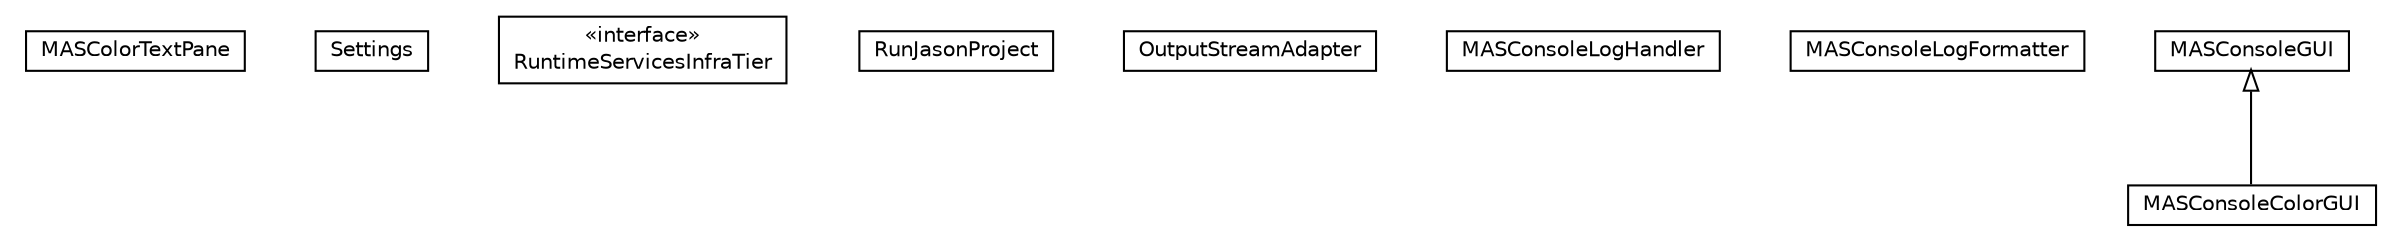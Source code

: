 #!/usr/local/bin/dot
#
# Class diagram 
# Generated by UMLGraph version R5_6 (http://www.umlgraph.org/)
#

digraph G {
	edge [fontname="Helvetica",fontsize=10,labelfontname="Helvetica",labelfontsize=10];
	node [fontname="Helvetica",fontsize=10,shape=plaintext];
	nodesep=0.25;
	ranksep=0.5;
	// jason.runtime.MASColorTextPane
	c6189 [label=<<table title="jason.runtime.MASColorTextPane" border="0" cellborder="1" cellspacing="0" cellpadding="2" port="p" href="./MASColorTextPane.html">
		<tr><td><table border="0" cellspacing="0" cellpadding="1">
<tr><td align="center" balign="center"> MASColorTextPane </td></tr>
		</table></td></tr>
		</table>>, URL="./MASColorTextPane.html", fontname="Helvetica", fontcolor="black", fontsize=10.0];
	// jason.runtime.Settings
	c6190 [label=<<table title="jason.runtime.Settings" border="0" cellborder="1" cellspacing="0" cellpadding="2" port="p" href="./Settings.html">
		<tr><td><table border="0" cellspacing="0" cellpadding="1">
<tr><td align="center" balign="center"> Settings </td></tr>
		</table></td></tr>
		</table>>, URL="./Settings.html", fontname="Helvetica", fontcolor="black", fontsize=10.0];
	// jason.runtime.RuntimeServicesInfraTier
	c6191 [label=<<table title="jason.runtime.RuntimeServicesInfraTier" border="0" cellborder="1" cellspacing="0" cellpadding="2" port="p" href="./RuntimeServicesInfraTier.html">
		<tr><td><table border="0" cellspacing="0" cellpadding="1">
<tr><td align="center" balign="center"> &#171;interface&#187; </td></tr>
<tr><td align="center" balign="center"> RuntimeServicesInfraTier </td></tr>
		</table></td></tr>
		</table>>, URL="./RuntimeServicesInfraTier.html", fontname="Helvetica", fontcolor="black", fontsize=10.0];
	// jason.runtime.RunJasonProject
	c6192 [label=<<table title="jason.runtime.RunJasonProject" border="0" cellborder="1" cellspacing="0" cellpadding="2" port="p" href="./RunJasonProject.html">
		<tr><td><table border="0" cellspacing="0" cellpadding="1">
<tr><td align="center" balign="center"> RunJasonProject </td></tr>
		</table></td></tr>
		</table>>, URL="./RunJasonProject.html", fontname="Helvetica", fontcolor="black", fontsize=10.0];
	// jason.runtime.OutputStreamAdapter
	c6193 [label=<<table title="jason.runtime.OutputStreamAdapter" border="0" cellborder="1" cellspacing="0" cellpadding="2" port="p" href="./OutputStreamAdapter.html">
		<tr><td><table border="0" cellspacing="0" cellpadding="1">
<tr><td align="center" balign="center"> OutputStreamAdapter </td></tr>
		</table></td></tr>
		</table>>, URL="./OutputStreamAdapter.html", fontname="Helvetica", fontcolor="black", fontsize=10.0];
	// jason.runtime.MASConsoleLogHandler
	c6194 [label=<<table title="jason.runtime.MASConsoleLogHandler" border="0" cellborder="1" cellspacing="0" cellpadding="2" port="p" href="./MASConsoleLogHandler.html">
		<tr><td><table border="0" cellspacing="0" cellpadding="1">
<tr><td align="center" balign="center"> MASConsoleLogHandler </td></tr>
		</table></td></tr>
		</table>>, URL="./MASConsoleLogHandler.html", fontname="Helvetica", fontcolor="black", fontsize=10.0];
	// jason.runtime.MASConsoleLogFormatter
	c6195 [label=<<table title="jason.runtime.MASConsoleLogFormatter" border="0" cellborder="1" cellspacing="0" cellpadding="2" port="p" href="./MASConsoleLogFormatter.html">
		<tr><td><table border="0" cellspacing="0" cellpadding="1">
<tr><td align="center" balign="center"> MASConsoleLogFormatter </td></tr>
		</table></td></tr>
		</table>>, URL="./MASConsoleLogFormatter.html", fontname="Helvetica", fontcolor="black", fontsize=10.0];
	// jason.runtime.MASConsoleGUI
	c6196 [label=<<table title="jason.runtime.MASConsoleGUI" border="0" cellborder="1" cellspacing="0" cellpadding="2" port="p" href="./MASConsoleGUI.html">
		<tr><td><table border="0" cellspacing="0" cellpadding="1">
<tr><td align="center" balign="center"> MASConsoleGUI </td></tr>
		</table></td></tr>
		</table>>, URL="./MASConsoleGUI.html", fontname="Helvetica", fontcolor="black", fontsize=10.0];
	// jason.runtime.MASConsoleColorGUI
	c6197 [label=<<table title="jason.runtime.MASConsoleColorGUI" border="0" cellborder="1" cellspacing="0" cellpadding="2" port="p" href="./MASConsoleColorGUI.html">
		<tr><td><table border="0" cellspacing="0" cellpadding="1">
<tr><td align="center" balign="center"> MASConsoleColorGUI </td></tr>
		</table></td></tr>
		</table>>, URL="./MASConsoleColorGUI.html", fontname="Helvetica", fontcolor="black", fontsize=10.0];
	//jason.runtime.MASConsoleColorGUI extends jason.runtime.MASConsoleGUI
	c6196:p -> c6197:p [dir=back,arrowtail=empty];
}

